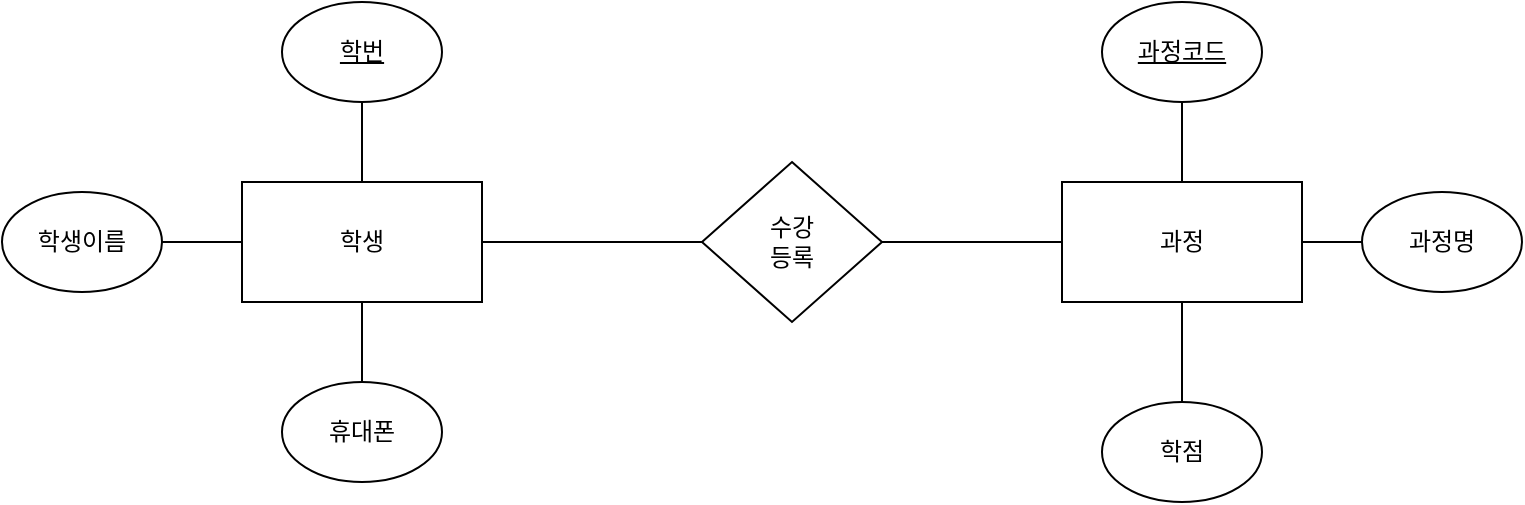 <mxfile version="24.2.7" type="device">
  <diagram name="페이지-1" id="XShx7ZAxj1Qzoif-faet">
    <mxGraphModel dx="965" dy="374" grid="1" gridSize="10" guides="1" tooltips="1" connect="1" arrows="1" fold="1" page="1" pageScale="1" pageWidth="827" pageHeight="1169" math="0" shadow="0">
      <root>
        <mxCell id="0" />
        <mxCell id="1" parent="0" />
        <mxCell id="YSx7Kg4Y1UXlu8BTzjf--1" value="학생" style="rounded=0;whiteSpace=wrap;html=1;" vertex="1" parent="1">
          <mxGeometry x="170" y="350" width="120" height="60" as="geometry" />
        </mxCell>
        <mxCell id="YSx7Kg4Y1UXlu8BTzjf--2" value="과정" style="rounded=0;whiteSpace=wrap;html=1;" vertex="1" parent="1">
          <mxGeometry x="580" y="350" width="120" height="60" as="geometry" />
        </mxCell>
        <mxCell id="YSx7Kg4Y1UXlu8BTzjf--4" value="" style="edgeStyle=orthogonalEdgeStyle;rounded=0;orthogonalLoop=1;jettySize=auto;html=1;endArrow=none;endFill=0;" edge="1" parent="1" source="YSx7Kg4Y1UXlu8BTzjf--3" target="YSx7Kg4Y1UXlu8BTzjf--1">
          <mxGeometry relative="1" as="geometry" />
        </mxCell>
        <mxCell id="YSx7Kg4Y1UXlu8BTzjf--5" value="" style="edgeStyle=orthogonalEdgeStyle;rounded=0;orthogonalLoop=1;jettySize=auto;html=1;endArrow=none;endFill=0;" edge="1" parent="1" source="YSx7Kg4Y1UXlu8BTzjf--3" target="YSx7Kg4Y1UXlu8BTzjf--2">
          <mxGeometry relative="1" as="geometry" />
        </mxCell>
        <mxCell id="YSx7Kg4Y1UXlu8BTzjf--6" style="edgeStyle=orthogonalEdgeStyle;rounded=0;orthogonalLoop=1;jettySize=auto;html=1;exitX=0;exitY=0.5;exitDx=0;exitDy=0;" edge="1" parent="1" source="YSx7Kg4Y1UXlu8BTzjf--3">
          <mxGeometry relative="1" as="geometry">
            <mxPoint x="400.0" y="379.69" as="targetPoint" />
          </mxGeometry>
        </mxCell>
        <mxCell id="YSx7Kg4Y1UXlu8BTzjf--3" value="수강&lt;div&gt;등록&lt;/div&gt;" style="rhombus;whiteSpace=wrap;html=1;" vertex="1" parent="1">
          <mxGeometry x="400" y="340" width="90" height="80" as="geometry" />
        </mxCell>
        <mxCell id="YSx7Kg4Y1UXlu8BTzjf--14" value="" style="edgeStyle=orthogonalEdgeStyle;rounded=0;orthogonalLoop=1;jettySize=auto;html=1;endArrow=none;endFill=0;" edge="1" parent="1" source="YSx7Kg4Y1UXlu8BTzjf--7" target="YSx7Kg4Y1UXlu8BTzjf--1">
          <mxGeometry relative="1" as="geometry" />
        </mxCell>
        <mxCell id="YSx7Kg4Y1UXlu8BTzjf--7" value="&lt;u&gt;학번&lt;/u&gt;" style="ellipse;whiteSpace=wrap;html=1;" vertex="1" parent="1">
          <mxGeometry x="190" y="260" width="80" height="50" as="geometry" />
        </mxCell>
        <mxCell id="YSx7Kg4Y1UXlu8BTzjf--13" value="" style="edgeStyle=orthogonalEdgeStyle;rounded=0;orthogonalLoop=1;jettySize=auto;html=1;endArrow=none;endFill=0;" edge="1" parent="1" source="YSx7Kg4Y1UXlu8BTzjf--8" target="YSx7Kg4Y1UXlu8BTzjf--1">
          <mxGeometry relative="1" as="geometry" />
        </mxCell>
        <mxCell id="YSx7Kg4Y1UXlu8BTzjf--8" value="학생이름" style="ellipse;whiteSpace=wrap;html=1;" vertex="1" parent="1">
          <mxGeometry x="50" y="355" width="80" height="50" as="geometry" />
        </mxCell>
        <mxCell id="YSx7Kg4Y1UXlu8BTzjf--10" value="" style="edgeStyle=orthogonalEdgeStyle;rounded=0;orthogonalLoop=1;jettySize=auto;html=1;endArrow=none;endFill=0;" edge="1" parent="1" source="YSx7Kg4Y1UXlu8BTzjf--9" target="YSx7Kg4Y1UXlu8BTzjf--1">
          <mxGeometry relative="1" as="geometry" />
        </mxCell>
        <mxCell id="YSx7Kg4Y1UXlu8BTzjf--9" value="휴대폰" style="ellipse;whiteSpace=wrap;html=1;" vertex="1" parent="1">
          <mxGeometry x="190" y="450" width="80" height="50" as="geometry" />
        </mxCell>
        <mxCell id="YSx7Kg4Y1UXlu8BTzjf--22" value="" style="edgeStyle=orthogonalEdgeStyle;rounded=0;orthogonalLoop=1;jettySize=auto;html=1;endArrow=none;endFill=0;" edge="1" parent="1" source="YSx7Kg4Y1UXlu8BTzjf--15" target="YSx7Kg4Y1UXlu8BTzjf--2">
          <mxGeometry relative="1" as="geometry" />
        </mxCell>
        <mxCell id="YSx7Kg4Y1UXlu8BTzjf--15" value="&lt;u&gt;과정코드&lt;/u&gt;" style="ellipse;whiteSpace=wrap;html=1;" vertex="1" parent="1">
          <mxGeometry x="600" y="260" width="80" height="50" as="geometry" />
        </mxCell>
        <mxCell id="YSx7Kg4Y1UXlu8BTzjf--21" value="" style="edgeStyle=orthogonalEdgeStyle;rounded=0;orthogonalLoop=1;jettySize=auto;html=1;endArrow=none;endFill=0;" edge="1" parent="1" source="YSx7Kg4Y1UXlu8BTzjf--16" target="YSx7Kg4Y1UXlu8BTzjf--2">
          <mxGeometry relative="1" as="geometry" />
        </mxCell>
        <mxCell id="YSx7Kg4Y1UXlu8BTzjf--16" value="과정명" style="ellipse;whiteSpace=wrap;html=1;" vertex="1" parent="1">
          <mxGeometry x="730" y="355" width="80" height="50" as="geometry" />
        </mxCell>
        <mxCell id="YSx7Kg4Y1UXlu8BTzjf--20" value="" style="edgeStyle=orthogonalEdgeStyle;rounded=0;orthogonalLoop=1;jettySize=auto;html=1;endArrow=none;endFill=0;" edge="1" parent="1" source="YSx7Kg4Y1UXlu8BTzjf--17" target="YSx7Kg4Y1UXlu8BTzjf--2">
          <mxGeometry relative="1" as="geometry" />
        </mxCell>
        <mxCell id="YSx7Kg4Y1UXlu8BTzjf--17" value="학점" style="ellipse;whiteSpace=wrap;html=1;" vertex="1" parent="1">
          <mxGeometry x="600" y="460" width="80" height="50" as="geometry" />
        </mxCell>
      </root>
    </mxGraphModel>
  </diagram>
</mxfile>
